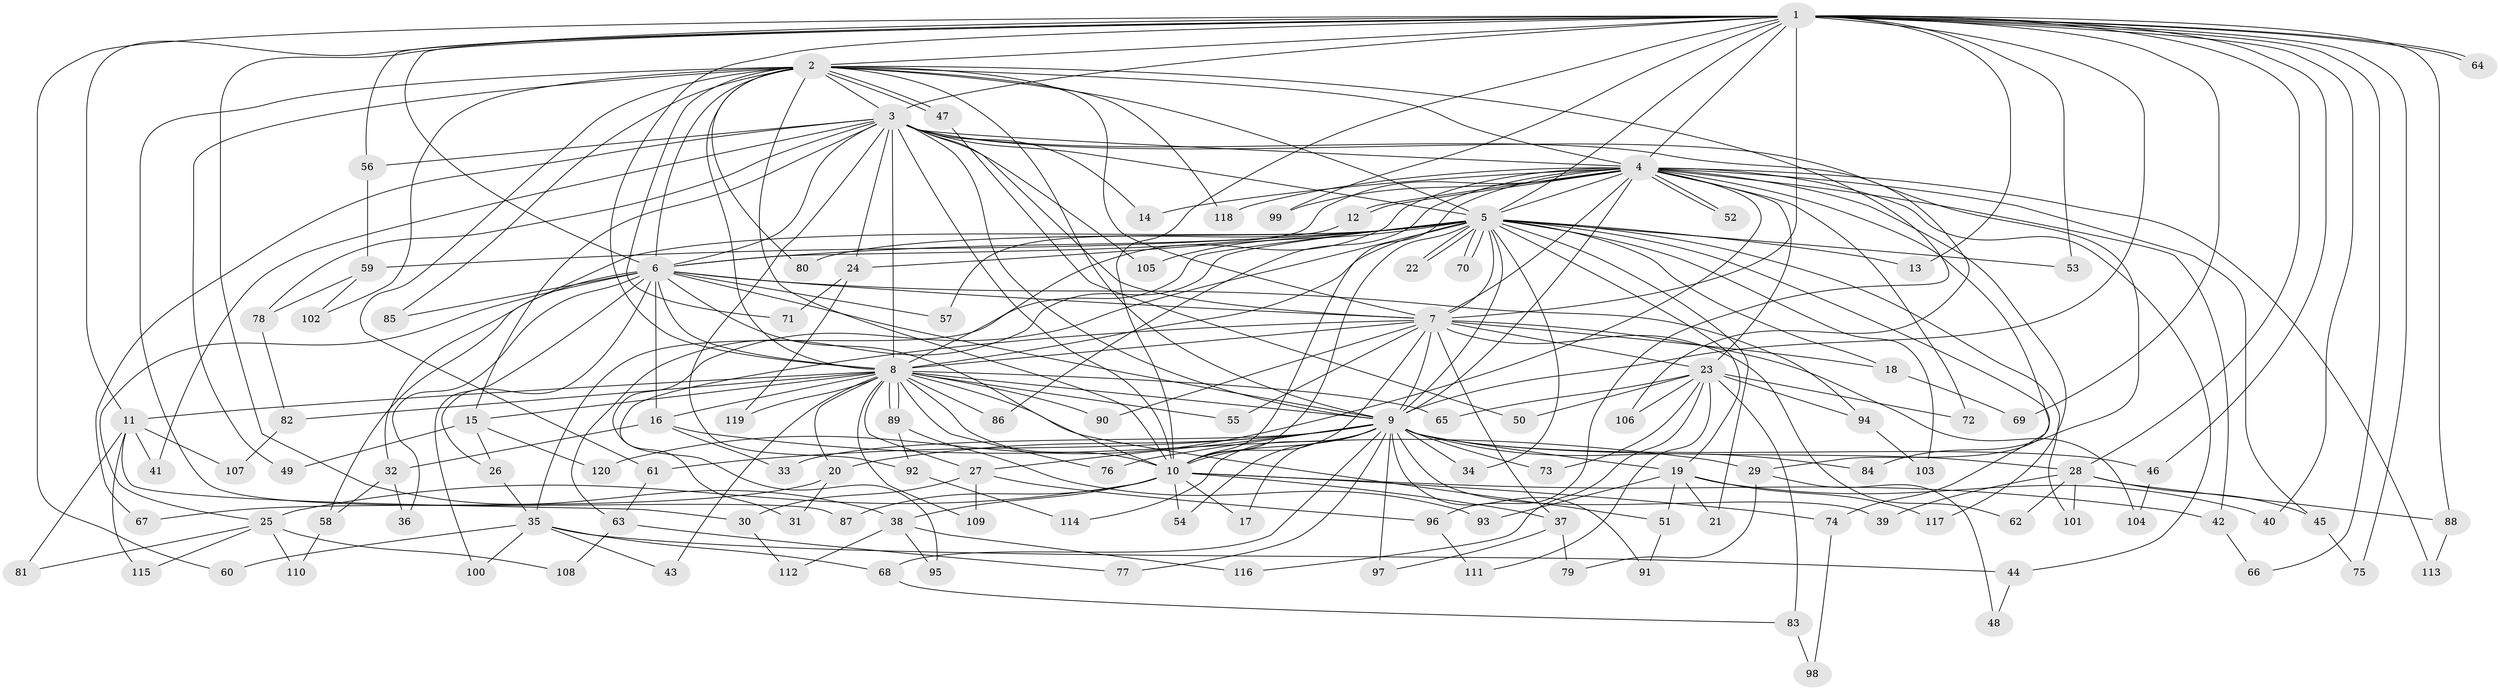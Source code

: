 // coarse degree distribution, {24: 0.023529411764705882, 18: 0.023529411764705882, 2: 0.38823529411764707, 14: 0.011764705882352941, 6: 0.023529411764705882, 3: 0.24705882352941178, 5: 0.03529411764705882, 4: 0.09411764705882353, 26: 0.011764705882352941, 1: 0.047058823529411764, 7: 0.03529411764705882, 15: 0.011764705882352941, 11: 0.011764705882352941, 19: 0.011764705882352941, 23: 0.011764705882352941, 21: 0.011764705882352941}
// Generated by graph-tools (version 1.1) at 2025/36/03/04/25 23:36:24]
// undirected, 120 vertices, 265 edges
graph export_dot {
  node [color=gray90,style=filled];
  1;
  2;
  3;
  4;
  5;
  6;
  7;
  8;
  9;
  10;
  11;
  12;
  13;
  14;
  15;
  16;
  17;
  18;
  19;
  20;
  21;
  22;
  23;
  24;
  25;
  26;
  27;
  28;
  29;
  30;
  31;
  32;
  33;
  34;
  35;
  36;
  37;
  38;
  39;
  40;
  41;
  42;
  43;
  44;
  45;
  46;
  47;
  48;
  49;
  50;
  51;
  52;
  53;
  54;
  55;
  56;
  57;
  58;
  59;
  60;
  61;
  62;
  63;
  64;
  65;
  66;
  67;
  68;
  69;
  70;
  71;
  72;
  73;
  74;
  75;
  76;
  77;
  78;
  79;
  80;
  81;
  82;
  83;
  84;
  85;
  86;
  87;
  88;
  89;
  90;
  91;
  92;
  93;
  94;
  95;
  96;
  97;
  98;
  99;
  100;
  101;
  102;
  103;
  104;
  105;
  106;
  107;
  108;
  109;
  110;
  111;
  112;
  113;
  114;
  115;
  116;
  117;
  118;
  119;
  120;
  1 -- 2;
  1 -- 3;
  1 -- 4;
  1 -- 5;
  1 -- 6;
  1 -- 7;
  1 -- 8;
  1 -- 9;
  1 -- 10;
  1 -- 11;
  1 -- 13;
  1 -- 28;
  1 -- 38;
  1 -- 40;
  1 -- 46;
  1 -- 53;
  1 -- 56;
  1 -- 60;
  1 -- 64;
  1 -- 64;
  1 -- 66;
  1 -- 69;
  1 -- 75;
  1 -- 88;
  1 -- 99;
  2 -- 3;
  2 -- 4;
  2 -- 5;
  2 -- 6;
  2 -- 7;
  2 -- 8;
  2 -- 9;
  2 -- 10;
  2 -- 47;
  2 -- 47;
  2 -- 49;
  2 -- 61;
  2 -- 71;
  2 -- 80;
  2 -- 85;
  2 -- 87;
  2 -- 96;
  2 -- 102;
  2 -- 118;
  3 -- 4;
  3 -- 5;
  3 -- 6;
  3 -- 7;
  3 -- 8;
  3 -- 9;
  3 -- 10;
  3 -- 14;
  3 -- 15;
  3 -- 24;
  3 -- 41;
  3 -- 56;
  3 -- 67;
  3 -- 78;
  3 -- 84;
  3 -- 92;
  3 -- 105;
  3 -- 106;
  4 -- 5;
  4 -- 6;
  4 -- 7;
  4 -- 8;
  4 -- 9;
  4 -- 10;
  4 -- 12;
  4 -- 12;
  4 -- 14;
  4 -- 23;
  4 -- 29;
  4 -- 42;
  4 -- 44;
  4 -- 45;
  4 -- 52;
  4 -- 52;
  4 -- 72;
  4 -- 86;
  4 -- 99;
  4 -- 113;
  4 -- 117;
  4 -- 118;
  4 -- 120;
  5 -- 6;
  5 -- 7;
  5 -- 8;
  5 -- 9;
  5 -- 10;
  5 -- 13;
  5 -- 18;
  5 -- 19;
  5 -- 21;
  5 -- 22;
  5 -- 22;
  5 -- 24;
  5 -- 31;
  5 -- 32;
  5 -- 34;
  5 -- 35;
  5 -- 53;
  5 -- 59;
  5 -- 63;
  5 -- 70;
  5 -- 70;
  5 -- 74;
  5 -- 80;
  5 -- 101;
  5 -- 103;
  5 -- 105;
  6 -- 7;
  6 -- 8;
  6 -- 9;
  6 -- 10;
  6 -- 16;
  6 -- 25;
  6 -- 26;
  6 -- 36;
  6 -- 57;
  6 -- 58;
  6 -- 85;
  6 -- 94;
  6 -- 100;
  7 -- 8;
  7 -- 9;
  7 -- 10;
  7 -- 18;
  7 -- 23;
  7 -- 37;
  7 -- 55;
  7 -- 62;
  7 -- 90;
  7 -- 95;
  7 -- 104;
  8 -- 9;
  8 -- 10;
  8 -- 11;
  8 -- 15;
  8 -- 16;
  8 -- 20;
  8 -- 27;
  8 -- 43;
  8 -- 51;
  8 -- 55;
  8 -- 65;
  8 -- 76;
  8 -- 82;
  8 -- 86;
  8 -- 89;
  8 -- 89;
  8 -- 90;
  8 -- 109;
  8 -- 119;
  9 -- 10;
  9 -- 17;
  9 -- 19;
  9 -- 20;
  9 -- 27;
  9 -- 28;
  9 -- 33;
  9 -- 34;
  9 -- 39;
  9 -- 46;
  9 -- 54;
  9 -- 61;
  9 -- 68;
  9 -- 73;
  9 -- 76;
  9 -- 77;
  9 -- 84;
  9 -- 91;
  9 -- 97;
  9 -- 114;
  10 -- 17;
  10 -- 25;
  10 -- 37;
  10 -- 38;
  10 -- 42;
  10 -- 54;
  10 -- 74;
  10 -- 87;
  11 -- 30;
  11 -- 41;
  11 -- 81;
  11 -- 107;
  11 -- 115;
  12 -- 57;
  15 -- 26;
  15 -- 49;
  15 -- 120;
  16 -- 29;
  16 -- 32;
  16 -- 33;
  18 -- 69;
  19 -- 21;
  19 -- 40;
  19 -- 51;
  19 -- 93;
  19 -- 117;
  20 -- 31;
  20 -- 67;
  23 -- 50;
  23 -- 65;
  23 -- 72;
  23 -- 73;
  23 -- 83;
  23 -- 94;
  23 -- 106;
  23 -- 111;
  23 -- 116;
  24 -- 71;
  24 -- 119;
  25 -- 81;
  25 -- 108;
  25 -- 110;
  25 -- 115;
  26 -- 35;
  27 -- 30;
  27 -- 96;
  27 -- 109;
  28 -- 39;
  28 -- 45;
  28 -- 62;
  28 -- 88;
  28 -- 101;
  29 -- 48;
  29 -- 79;
  30 -- 112;
  32 -- 36;
  32 -- 58;
  35 -- 43;
  35 -- 44;
  35 -- 60;
  35 -- 68;
  35 -- 100;
  37 -- 79;
  37 -- 97;
  38 -- 95;
  38 -- 112;
  38 -- 116;
  42 -- 66;
  44 -- 48;
  45 -- 75;
  46 -- 104;
  47 -- 50;
  51 -- 91;
  56 -- 59;
  58 -- 110;
  59 -- 78;
  59 -- 102;
  61 -- 63;
  63 -- 77;
  63 -- 108;
  68 -- 83;
  74 -- 98;
  78 -- 82;
  82 -- 107;
  83 -- 98;
  88 -- 113;
  89 -- 92;
  89 -- 93;
  92 -- 114;
  94 -- 103;
  96 -- 111;
}
